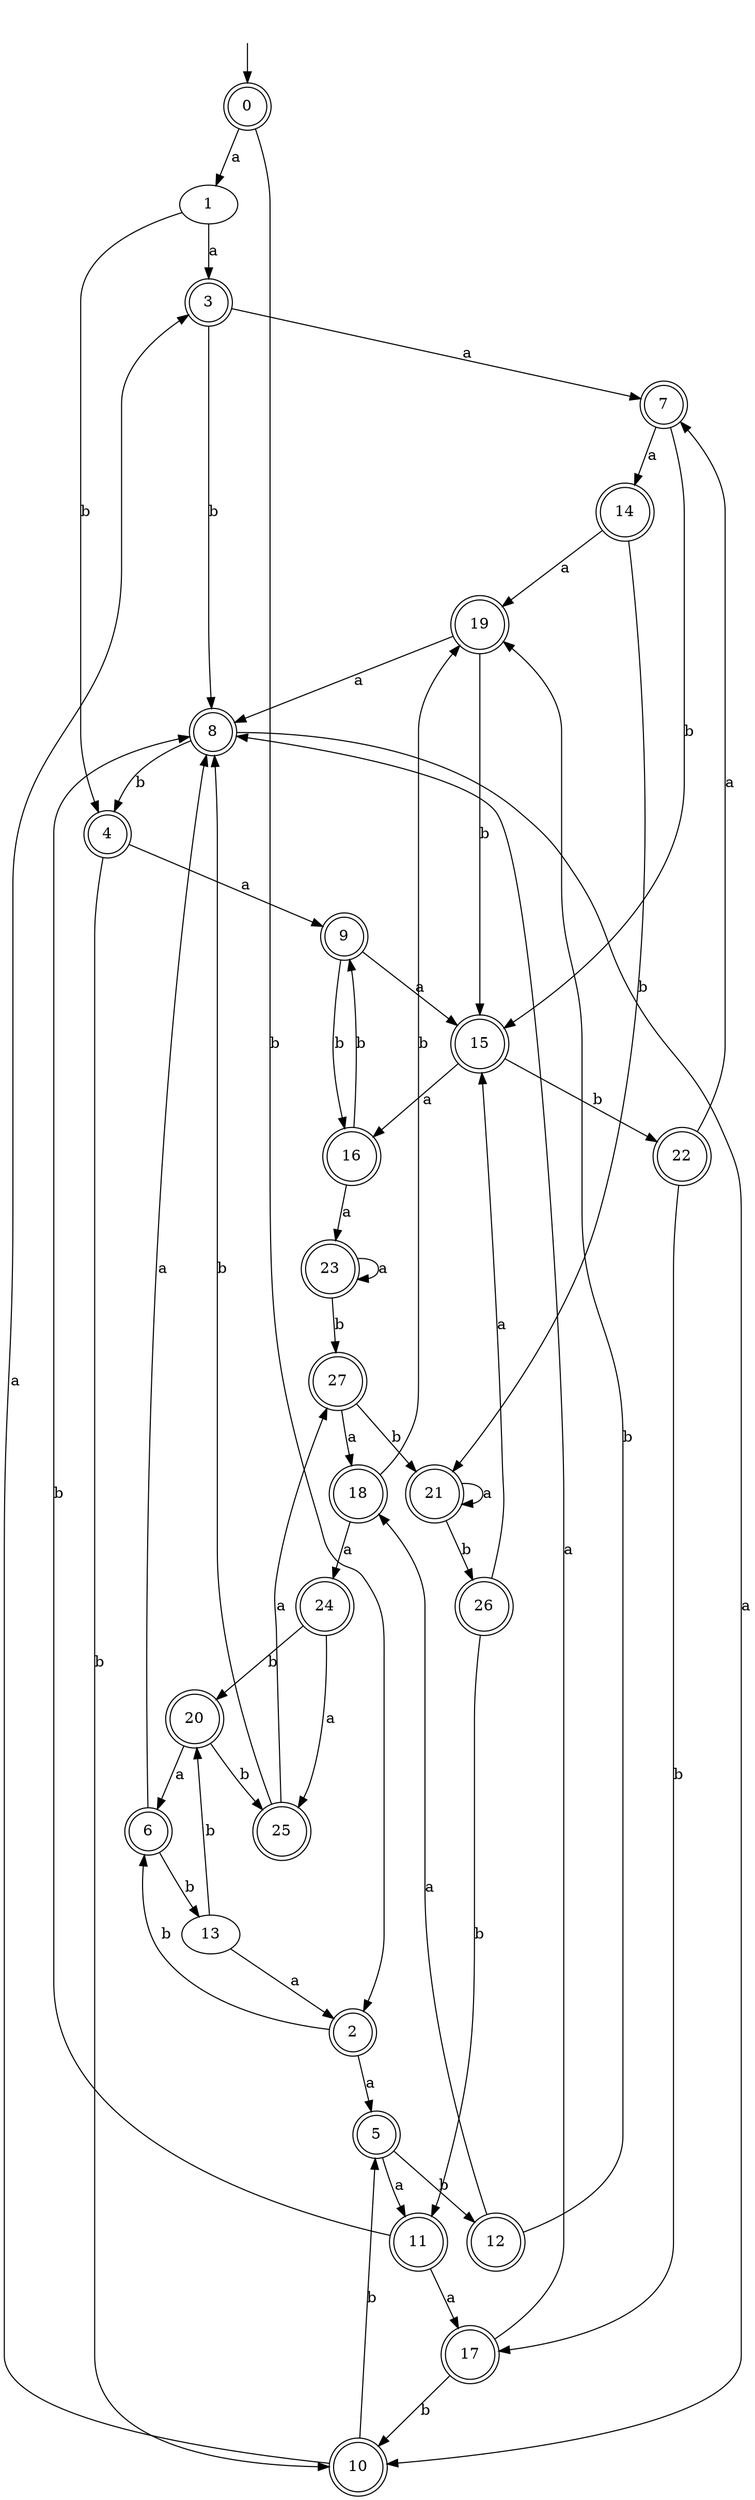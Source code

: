 digraph RandomDFA {
  __start0 [label="", shape=none];
  __start0 -> 0 [label=""];
  0 [shape=circle] [shape=doublecircle]
  0 -> 1 [label="a"]
  0 -> 2 [label="b"]
  1
  1 -> 3 [label="a"]
  1 -> 4 [label="b"]
  2 [shape=doublecircle]
  2 -> 5 [label="a"]
  2 -> 6 [label="b"]
  3 [shape=doublecircle]
  3 -> 7 [label="a"]
  3 -> 8 [label="b"]
  4 [shape=doublecircle]
  4 -> 9 [label="a"]
  4 -> 10 [label="b"]
  5 [shape=doublecircle]
  5 -> 11 [label="a"]
  5 -> 12 [label="b"]
  6 [shape=doublecircle]
  6 -> 8 [label="a"]
  6 -> 13 [label="b"]
  7 [shape=doublecircle]
  7 -> 14 [label="a"]
  7 -> 15 [label="b"]
  8 [shape=doublecircle]
  8 -> 10 [label="a"]
  8 -> 4 [label="b"]
  9 [shape=doublecircle]
  9 -> 15 [label="a"]
  9 -> 16 [label="b"]
  10 [shape=doublecircle]
  10 -> 3 [label="a"]
  10 -> 5 [label="b"]
  11 [shape=doublecircle]
  11 -> 17 [label="a"]
  11 -> 8 [label="b"]
  12 [shape=doublecircle]
  12 -> 18 [label="a"]
  12 -> 19 [label="b"]
  13
  13 -> 2 [label="a"]
  13 -> 20 [label="b"]
  14 [shape=doublecircle]
  14 -> 19 [label="a"]
  14 -> 21 [label="b"]
  15 [shape=doublecircle]
  15 -> 16 [label="a"]
  15 -> 22 [label="b"]
  16 [shape=doublecircle]
  16 -> 23 [label="a"]
  16 -> 9 [label="b"]
  17 [shape=doublecircle]
  17 -> 8 [label="a"]
  17 -> 10 [label="b"]
  18 [shape=doublecircle]
  18 -> 24 [label="a"]
  18 -> 19 [label="b"]
  19 [shape=doublecircle]
  19 -> 8 [label="a"]
  19 -> 15 [label="b"]
  20 [shape=doublecircle]
  20 -> 6 [label="a"]
  20 -> 25 [label="b"]
  21 [shape=doublecircle]
  21 -> 21 [label="a"]
  21 -> 26 [label="b"]
  22 [shape=doublecircle]
  22 -> 7 [label="a"]
  22 -> 17 [label="b"]
  23 [shape=doublecircle]
  23 -> 23 [label="a"]
  23 -> 27 [label="b"]
  24 [shape=doublecircle]
  24 -> 25 [label="a"]
  24 -> 20 [label="b"]
  25 [shape=doublecircle]
  25 -> 27 [label="a"]
  25 -> 8 [label="b"]
  26 [shape=doublecircle]
  26 -> 15 [label="a"]
  26 -> 11 [label="b"]
  27 [shape=doublecircle]
  27 -> 18 [label="a"]
  27 -> 21 [label="b"]
}
